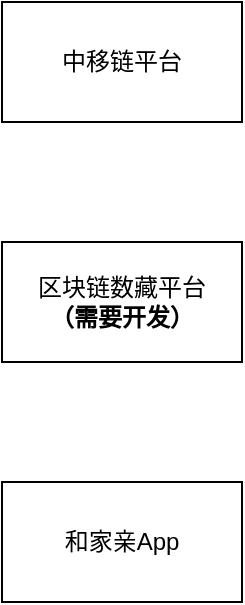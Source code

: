 <mxfile version="20.2.2" type="github">
  <diagram id="oYSICPfImLo-NCTNYdRf" name="第 1 页">
    <mxGraphModel dx="1038" dy="539" grid="1" gridSize="10" guides="1" tooltips="1" connect="1" arrows="1" fold="1" page="1" pageScale="1" pageWidth="827" pageHeight="1169" math="0" shadow="0">
      <root>
        <mxCell id="0" />
        <mxCell id="1" parent="0" />
        <mxCell id="z92oI3uu4lC6RW4nWdfM-1" value="和家亲App" style="rounded=0;whiteSpace=wrap;html=1;" vertex="1" parent="1">
          <mxGeometry x="80" y="350" width="120" height="60" as="geometry" />
        </mxCell>
        <mxCell id="z92oI3uu4lC6RW4nWdfM-2" value="区块链数藏平台&lt;br&gt;&lt;b&gt;（需要开发）&lt;/b&gt;" style="rounded=0;whiteSpace=wrap;html=1;" vertex="1" parent="1">
          <mxGeometry x="80" y="230" width="120" height="60" as="geometry" />
        </mxCell>
        <mxCell id="z92oI3uu4lC6RW4nWdfM-4" value="中移链平台" style="rounded=0;whiteSpace=wrap;html=1;" vertex="1" parent="1">
          <mxGeometry x="80" y="110" width="120" height="60" as="geometry" />
        </mxCell>
      </root>
    </mxGraphModel>
  </diagram>
</mxfile>
